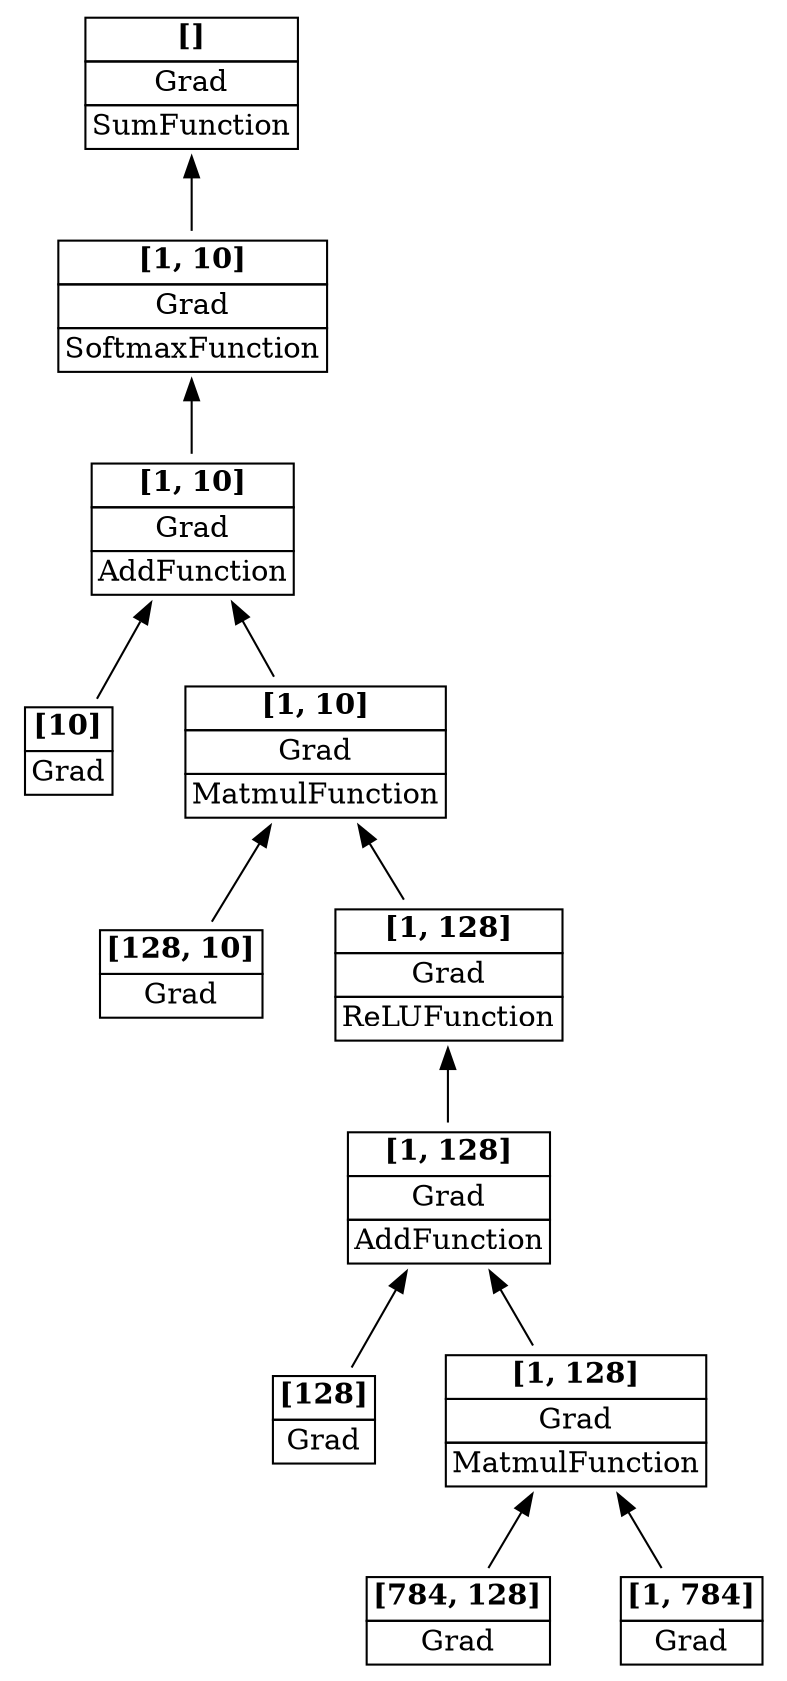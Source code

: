                 digraph computation_graph {
                    rankdir="BT";
                    node [shape=plaintext];
                    node2031588185 [label=<
    <table border="0" cellborder="1" cellspacing="0">
        <tr><td colspan="2"><b>[]</b></td></tr>
        <tr><td colspan="2">Grad</td></tr>
        <tr><td colspan="2">SumFunction</td></tr>
    </table>
>];
node230526532 [label=<
    <table border="0" cellborder="1" cellspacing="0">
        <tr><td colspan="2"><b>[1, 10]</b></td></tr>
        <tr><td colspan="2">Grad</td></tr>
        <tr><td colspan="2">SoftmaxFunction</td></tr>
    </table>
>];
node1370283822 [label=<
    <table border="0" cellborder="1" cellspacing="0">
        <tr><td colspan="2"><b>[1, 10]</b></td></tr>
        <tr><td colspan="2">Grad</td></tr>
        <tr><td colspan="2">AddFunction</td></tr>
    </table>
>];
node1783966110 [label=<
    <table border="0" cellborder="1" cellspacing="0">
        <tr><td colspan="2"><b>[10]</b></td></tr>
        <tr><td colspan="2">Grad</td></tr>
        
    </table>
>];
node790487766 [label=<
    <table border="0" cellborder="1" cellspacing="0">
        <tr><td colspan="2"><b>[1, 10]</b></td></tr>
        <tr><td colspan="2">Grad</td></tr>
        <tr><td colspan="2">MatmulFunction</td></tr>
    </table>
>];
node1320388319 [label=<
    <table border="0" cellborder="1" cellspacing="0">
        <tr><td colspan="2"><b>[128, 10]</b></td></tr>
        <tr><td colspan="2">Grad</td></tr>
        
    </table>
>];
node2035381640 [label=<
    <table border="0" cellborder="1" cellspacing="0">
        <tr><td colspan="2"><b>[1, 128]</b></td></tr>
        <tr><td colspan="2">Grad</td></tr>
        <tr><td colspan="2">ReLUFunction</td></tr>
    </table>
>];
node973843173 [label=<
    <table border="0" cellborder="1" cellspacing="0">
        <tr><td colspan="2"><b>[1, 128]</b></td></tr>
        <tr><td colspan="2">Grad</td></tr>
        <tr><td colspan="2">AddFunction</td></tr>
    </table>
>];
node2059461664 [label=<
    <table border="0" cellborder="1" cellspacing="0">
        <tr><td colspan="2"><b>[128]</b></td></tr>
        <tr><td colspan="2">Grad</td></tr>
        
    </table>
>];
node680988889 [label=<
    <table border="0" cellborder="1" cellspacing="0">
        <tr><td colspan="2"><b>[1, 128]</b></td></tr>
        <tr><td colspan="2">Grad</td></tr>
        <tr><td colspan="2">MatmulFunction</td></tr>
    </table>
>];
node1511574902 [label=<
    <table border="0" cellborder="1" cellspacing="0">
        <tr><td colspan="2"><b>[784, 128]</b></td></tr>
        <tr><td colspan="2">Grad</td></tr>
        
    </table>
>];
node1034094674 [label=<
    <table border="0" cellborder="1" cellspacing="0">
        <tr><td colspan="2"><b>[1, 784]</b></td></tr>
        <tr><td colspan="2">Grad</td></tr>
        
    </table>
>];
                    node230526532 -> node2031588185
node1370283822 -> node230526532
node790487766 -> node1370283822
node1783966110 -> node1370283822
node2035381640 -> node790487766
node1320388319 -> node790487766
node973843173 -> node2035381640
node680988889 -> node973843173
node2059461664 -> node973843173
node1034094674 -> node680988889
node1511574902 -> node680988889
                }
